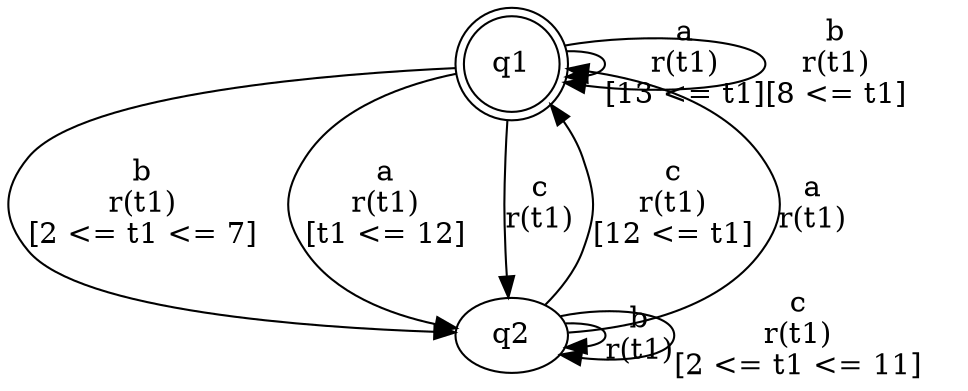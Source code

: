 digraph "tests_1/test12/solution201/solution" {
	q1[label=q1 shape=doublecircle]
	q2[label=q2]
	q1 -> q1[label="a\nr(t1)\n[13 <= t1]"]
	q1 -> q2[label="b\nr(t1)\n[2 <= t1 <= 7]"]
	q2 -> q1[label="c\nr(t1)\n[12 <= t1]"]
	q2 -> q1[label="a\nr(t1)\n"]
	q2 -> q2[label="b\nr(t1)\n"]
	q2 -> q2[label="c\nr(t1)\n[2 <= t1 <= 11]"]
	q1 -> q2[label="a\nr(t1)\n[t1 <= 12]"]
	q1 -> q2[label="c\nr(t1)\n"]
	q1 -> q1[label="b\nr(t1)\n[8 <= t1]"]
}
